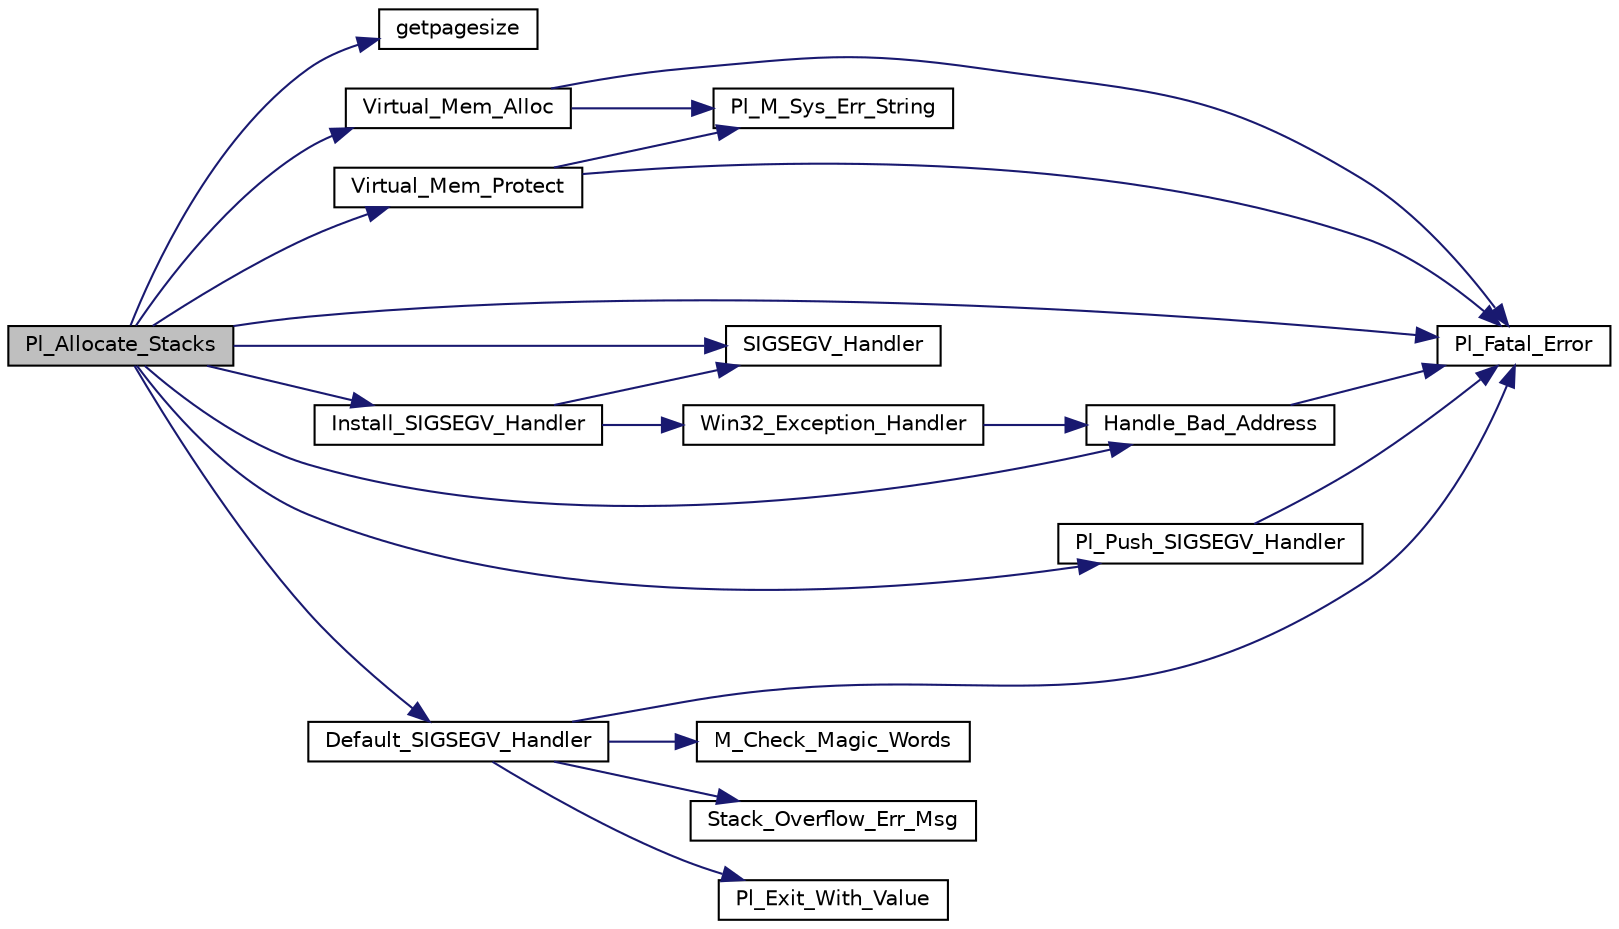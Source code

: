 digraph "Pl_Allocate_Stacks"
{
  edge [fontname="Helvetica",fontsize="10",labelfontname="Helvetica",labelfontsize="10"];
  node [fontname="Helvetica",fontsize="10",shape=record];
  rankdir="LR";
  Node1 [label="Pl_Allocate_Stacks",height=0.2,width=0.4,color="black", fillcolor="grey75", style="filled", fontcolor="black"];
  Node1 -> Node2 [color="midnightblue",fontsize="10",style="solid",fontname="Helvetica"];
  Node2 [label="getpagesize",height=0.2,width=0.4,color="black", fillcolor="white", style="filled",URL="$WIN32__SIGSEGV_8c.html#a638757347bd9bf886b3d442b98033cf1"];
  Node1 -> Node3 [color="midnightblue",fontsize="10",style="solid",fontname="Helvetica"];
  Node3 [label="Virtual_Mem_Alloc",height=0.2,width=0.4,color="black", fillcolor="white", style="filled",URL="$stacks__sigsegv_8c.html#a122e90b05aa0d3b58bf7bd7b0d147be1"];
  Node3 -> Node4 [color="midnightblue",fontsize="10",style="solid",fontname="Helvetica"];
  Node4 [label="Pl_Fatal_Error",height=0.2,width=0.4,color="black", fillcolor="white", style="filled",URL="$misc_8c.html#a190fea7904d7245d4fdc5e9404a07907"];
  Node3 -> Node5 [color="midnightblue",fontsize="10",style="solid",fontname="Helvetica"];
  Node5 [label="Pl_M_Sys_Err_String",height=0.2,width=0.4,color="black", fillcolor="white", style="filled",URL="$machine_8c.html#a9774325ac269ffeece1e5f266a410f2b"];
  Node1 -> Node4 [color="midnightblue",fontsize="10",style="solid",fontname="Helvetica"];
  Node1 -> Node6 [color="midnightblue",fontsize="10",style="solid",fontname="Helvetica"];
  Node6 [label="Virtual_Mem_Protect",height=0.2,width=0.4,color="black", fillcolor="white", style="filled",URL="$stacks__sigsegv_8c.html#ae160b208bf67b869ccfcbbd2a154ef98"];
  Node6 -> Node4 [color="midnightblue",fontsize="10",style="solid",fontname="Helvetica"];
  Node6 -> Node5 [color="midnightblue",fontsize="10",style="solid",fontname="Helvetica"];
  Node1 -> Node7 [color="midnightblue",fontsize="10",style="solid",fontname="Helvetica"];
  Node7 [label="Install_SIGSEGV_Handler",height=0.2,width=0.4,color="black", fillcolor="white", style="filled",URL="$stacks__sigsegv_8c.html#a80590c360772a0ae63e625478e2bffcf"];
  Node7 -> Node8 [color="midnightblue",fontsize="10",style="solid",fontname="Helvetica"];
  Node8 [label="SIGSEGV_Handler",height=0.2,width=0.4,color="black", fillcolor="white", style="filled",URL="$stacks__sigsegv_8c.html#a1bb0e5039c09c36774850e4cbdab8c8b"];
  Node7 -> Node9 [color="midnightblue",fontsize="10",style="solid",fontname="Helvetica"];
  Node9 [label="Win32_Exception_Handler",height=0.2,width=0.4,color="black", fillcolor="white", style="filled",URL="$stacks__sigsegv_8c.html#af3b6f4399924cfa2493fd581e588b4cf"];
  Node9 -> Node10 [color="midnightblue",fontsize="10",style="solid",fontname="Helvetica"];
  Node10 [label="Handle_Bad_Address",height=0.2,width=0.4,color="black", fillcolor="white", style="filled",URL="$stacks__sigsegv_8c.html#a025866a50618e66535d50d040a135332"];
  Node10 -> Node4 [color="midnightblue",fontsize="10",style="solid",fontname="Helvetica"];
  Node1 -> Node11 [color="midnightblue",fontsize="10",style="solid",fontname="Helvetica"];
  Node11 [label="Pl_Push_SIGSEGV_Handler",height=0.2,width=0.4,color="black", fillcolor="white", style="filled",URL="$stacks__sigsegv_8c.html#ab5ca8f915e148142d8a80723e05fad13"];
  Node11 -> Node4 [color="midnightblue",fontsize="10",style="solid",fontname="Helvetica"];
  Node1 -> Node12 [color="midnightblue",fontsize="10",style="solid",fontname="Helvetica"];
  Node12 [label="Default_SIGSEGV_Handler",height=0.2,width=0.4,color="black", fillcolor="white", style="filled",URL="$stacks__sigsegv_8c.html#ae439f72edeb7fedd270526dd2519a49f"];
  Node12 -> Node13 [color="midnightblue",fontsize="10",style="solid",fontname="Helvetica"];
  Node13 [label="M_Check_Magic_Words",height=0.2,width=0.4,color="black", fillcolor="white", style="filled",URL="$machine_8h.html#ae46b772453ee2fb2129534e131ab4e52"];
  Node12 -> Node4 [color="midnightblue",fontsize="10",style="solid",fontname="Helvetica"];
  Node12 -> Node14 [color="midnightblue",fontsize="10",style="solid",fontname="Helvetica"];
  Node14 [label="Stack_Overflow_Err_Msg",height=0.2,width=0.4,color="black", fillcolor="white", style="filled",URL="$stacks__sigsegv_8c.html#ad36ecfecd8b3a57e1a2629b3f8281342"];
  Node12 -> Node15 [color="midnightblue",fontsize="10",style="solid",fontname="Helvetica"];
  Node15 [label="Pl_Exit_With_Value",height=0.2,width=0.4,color="black", fillcolor="white", style="filled",URL="$misc_8c.html#a8099040b9286fee033483072ff631476"];
  Node1 -> Node8 [color="midnightblue",fontsize="10",style="solid",fontname="Helvetica"];
  Node1 -> Node10 [color="midnightblue",fontsize="10",style="solid",fontname="Helvetica"];
}
